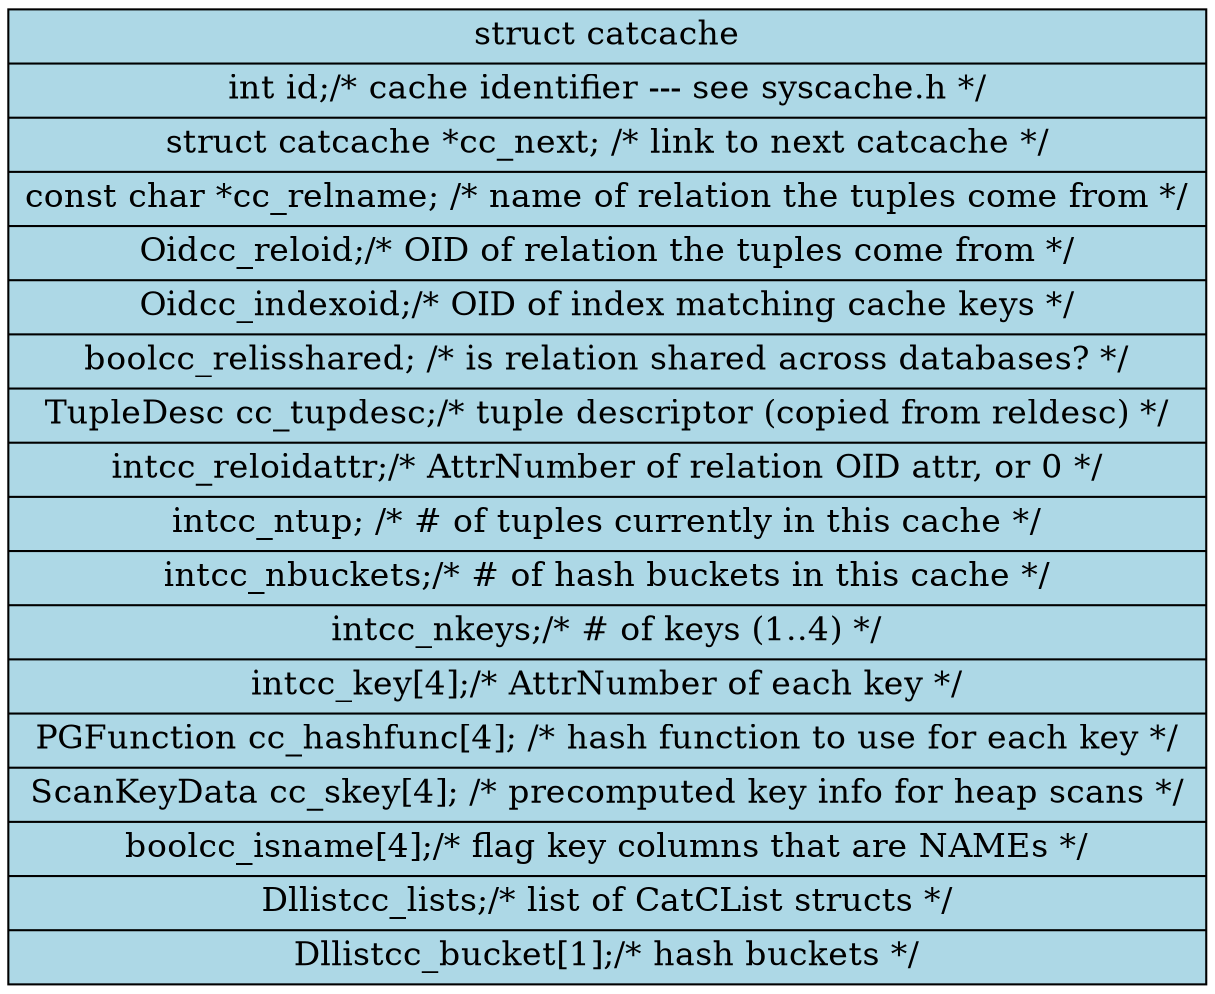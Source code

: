 digraph g{
	graph[
		rankdir = "LR"
		bgcolor = "white"
		style="filled"
		gradientangle = 270
		];

	node[
		fontsize = "16"
		shape = "record"
		style = "filled"

		gradientangle=90
		];
	edge[
		];

	"catcache"[
		label = "struct catcache
		|int id;	/* cache identifier --- see syscache.h */
		|struct catcache *cc_next; /* link to next catcache */
		|const char *cc_relname; /* name of relation the tuples come from */
		|Oid	cc_reloid;	/* OID of relation the tuples come from */
		|Oid	cc_indexoid;	/* OID of index matching cache keys */
		|bool	cc_relisshared; /* is relation shared across databases? */
		|TupleDesc cc_tupdesc;	/* tuple descriptor (copied from reldesc) */
		|int	cc_reloidattr;	/* AttrNumber of relation OID attr, or 0 */
		|int	cc_ntup;   /* # of tuples currently in this cache */
		|int	cc_nbuckets;	/* # of hash buckets in this cache */
		|int	cc_nkeys;	/* # of keys (1..4) */
		|int	cc_key[4];	/* AttrNumber of each key */
		|PGFunction cc_hashfunc[4]; /* hash function to use for each key */
		|ScanKeyData cc_skey[4]; /* precomputed key info for heap scans */
		|bool	cc_isname[4];	/* flag key columns that are NAMEs */
		|Dllist	cc_lists;	/* list of CatCList structs */
		|Dllist	cc_bucket[1];	/* hash buckets */

		"

		fillcolor = "lightblue"
			];



}

